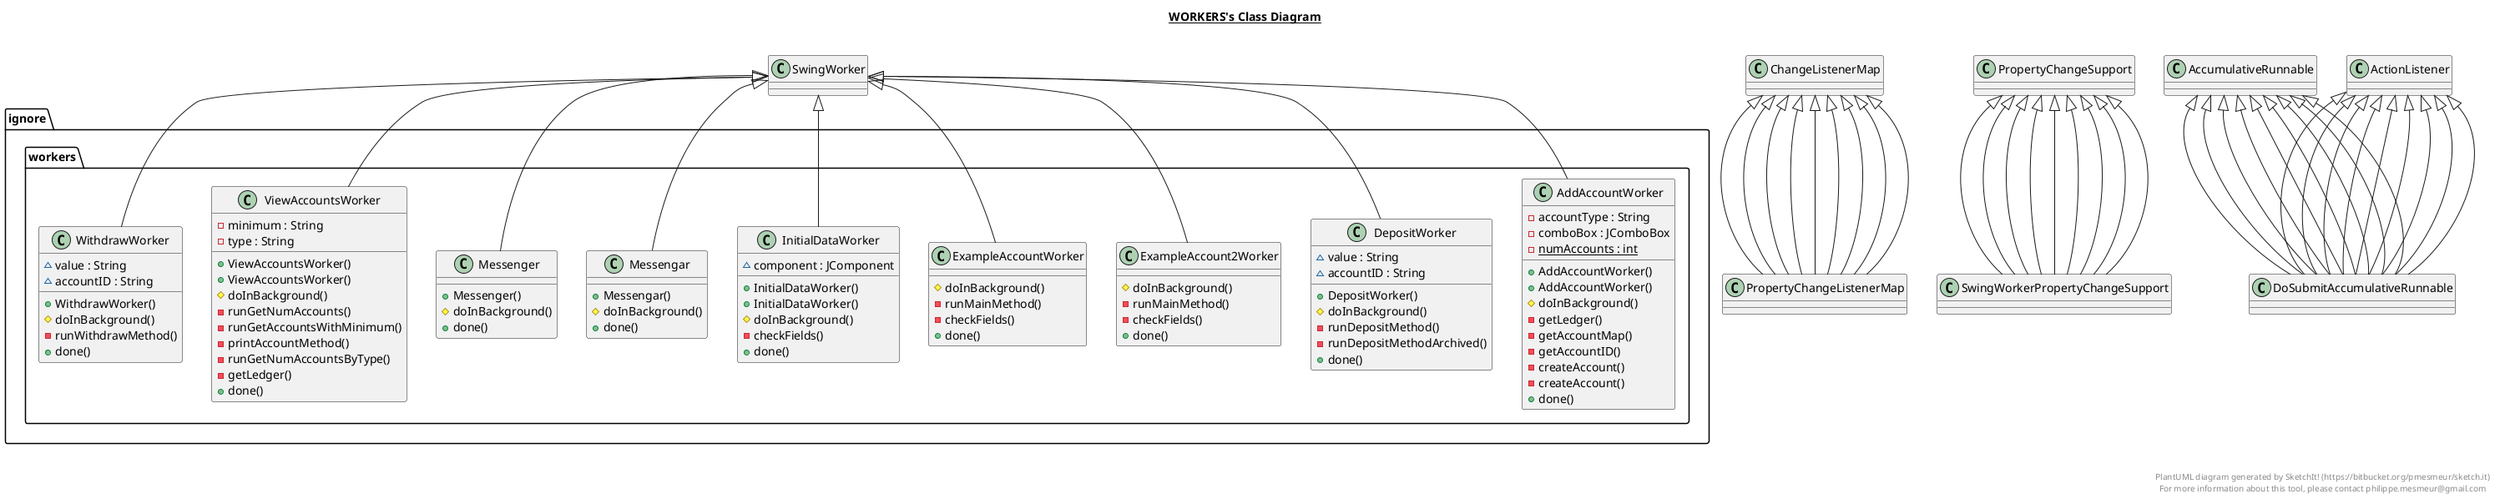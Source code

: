 @startuml

title __WORKERS's Class Diagram__\n

  package ignore.workers {
    class AddAccountWorker {
        - accountType : String
        - comboBox : JComboBox
        {static} - numAccounts : int
        + AddAccountWorker()
        + AddAccountWorker()
        # doInBackground()
        - getLedger()
        - getAccountMap()
        - getAccountID()
        - createAccount()
        - createAccount()
        + done()
    }
  }
  

  package ignore.workers {
    class DepositWorker {
        ~ value : String
        ~ accountID : String
        + DepositWorker()
        # doInBackground()
        - runDepositMethod()
        - runDepositMethodArchived()
        + done()
    }
  }
  

  package ignore.workers {
    class ExampleAccount2Worker {
        # doInBackground()
        - runMainMethod()
        - checkFields()
        + done()
    }
  }
  

  package ignore.workers {
    class ExampleAccountWorker {
        # doInBackground()
        - runMainMethod()
        - checkFields()
        + done()
    }
  }
  

  package ignore.workers {
    class InitialDataWorker {
        ~ component : JComponent
        + InitialDataWorker()
        + InitialDataWorker()
        # doInBackground()
        - checkFields()
        + done()
    }
  }
  

  package ignore.workers {
    class Messengar {
        + Messengar()
        # doInBackground()
        + done()
    }
  }
  

  package ignore.workers {
    class Messenger {
        + Messenger()
        # doInBackground()
        + done()
    }
  }
  

  package ignore.workers {
    class ViewAccountsWorker {
        - minimum : String
        - type : String
        + ViewAccountsWorker()
        + ViewAccountsWorker()
        # doInBackground()
        - runGetNumAccounts()
        - runGetAccountsWithMinimum()
        - printAccountMethod()
        - runGetNumAccountsByType()
        - getLedger()
        + done()
    }
  }
  

  package ignore.workers {
    class WithdrawWorker {
        ~ value : String
        ~ accountID : String
        + WithdrawWorker()
        # doInBackground()
        - runWithdrawMethod()
        + done()
    }
  }
  

  AddAccountWorker -up-|> SwingWorker
  DoSubmitAccumulativeRunnable -up-|> ActionListener
  DoSubmitAccumulativeRunnable -up-|> AccumulativeRunnable
  SwingWorkerPropertyChangeSupport -up-|> PropertyChangeSupport
  PropertyChangeListenerMap -up-|> ChangeListenerMap
  DepositWorker -up-|> SwingWorker
  DoSubmitAccumulativeRunnable -up-|> ActionListener
  DoSubmitAccumulativeRunnable -up-|> AccumulativeRunnable
  SwingWorkerPropertyChangeSupport -up-|> PropertyChangeSupport
  PropertyChangeListenerMap -up-|> ChangeListenerMap
  ExampleAccount2Worker -up-|> SwingWorker
  DoSubmitAccumulativeRunnable -up-|> ActionListener
  DoSubmitAccumulativeRunnable -up-|> AccumulativeRunnable
  SwingWorkerPropertyChangeSupport -up-|> PropertyChangeSupport
  PropertyChangeListenerMap -up-|> ChangeListenerMap
  ExampleAccountWorker -up-|> SwingWorker
  DoSubmitAccumulativeRunnable -up-|> ActionListener
  DoSubmitAccumulativeRunnable -up-|> AccumulativeRunnable
  SwingWorkerPropertyChangeSupport -up-|> PropertyChangeSupport
  PropertyChangeListenerMap -up-|> ChangeListenerMap
  InitialDataWorker -up-|> SwingWorker
  DoSubmitAccumulativeRunnable -up-|> ActionListener
  DoSubmitAccumulativeRunnable -up-|> AccumulativeRunnable
  SwingWorkerPropertyChangeSupport -up-|> PropertyChangeSupport
  PropertyChangeListenerMap -up-|> ChangeListenerMap
  Messengar -up-|> SwingWorker
  DoSubmitAccumulativeRunnable -up-|> ActionListener
  DoSubmitAccumulativeRunnable -up-|> AccumulativeRunnable
  SwingWorkerPropertyChangeSupport -up-|> PropertyChangeSupport
  PropertyChangeListenerMap -up-|> ChangeListenerMap
  Messenger -up-|> SwingWorker
  DoSubmitAccumulativeRunnable -up-|> ActionListener
  DoSubmitAccumulativeRunnable -up-|> AccumulativeRunnable
  SwingWorkerPropertyChangeSupport -up-|> PropertyChangeSupport
  PropertyChangeListenerMap -up-|> ChangeListenerMap
  ViewAccountsWorker -up-|> SwingWorker
  DoSubmitAccumulativeRunnable -up-|> ActionListener
  DoSubmitAccumulativeRunnable -up-|> AccumulativeRunnable
  SwingWorkerPropertyChangeSupport -up-|> PropertyChangeSupport
  PropertyChangeListenerMap -up-|> ChangeListenerMap
  WithdrawWorker -up-|> SwingWorker
  DoSubmitAccumulativeRunnable -up-|> ActionListener
  DoSubmitAccumulativeRunnable -up-|> AccumulativeRunnable
  SwingWorkerPropertyChangeSupport -up-|> PropertyChangeSupport
  PropertyChangeListenerMap -up-|> ChangeListenerMap


right footer


PlantUML diagram generated by SketchIt! (https://bitbucket.org/pmesmeur/sketch.it)
For more information about this tool, please contact philippe.mesmeur@gmail.com
endfooter

@enduml
